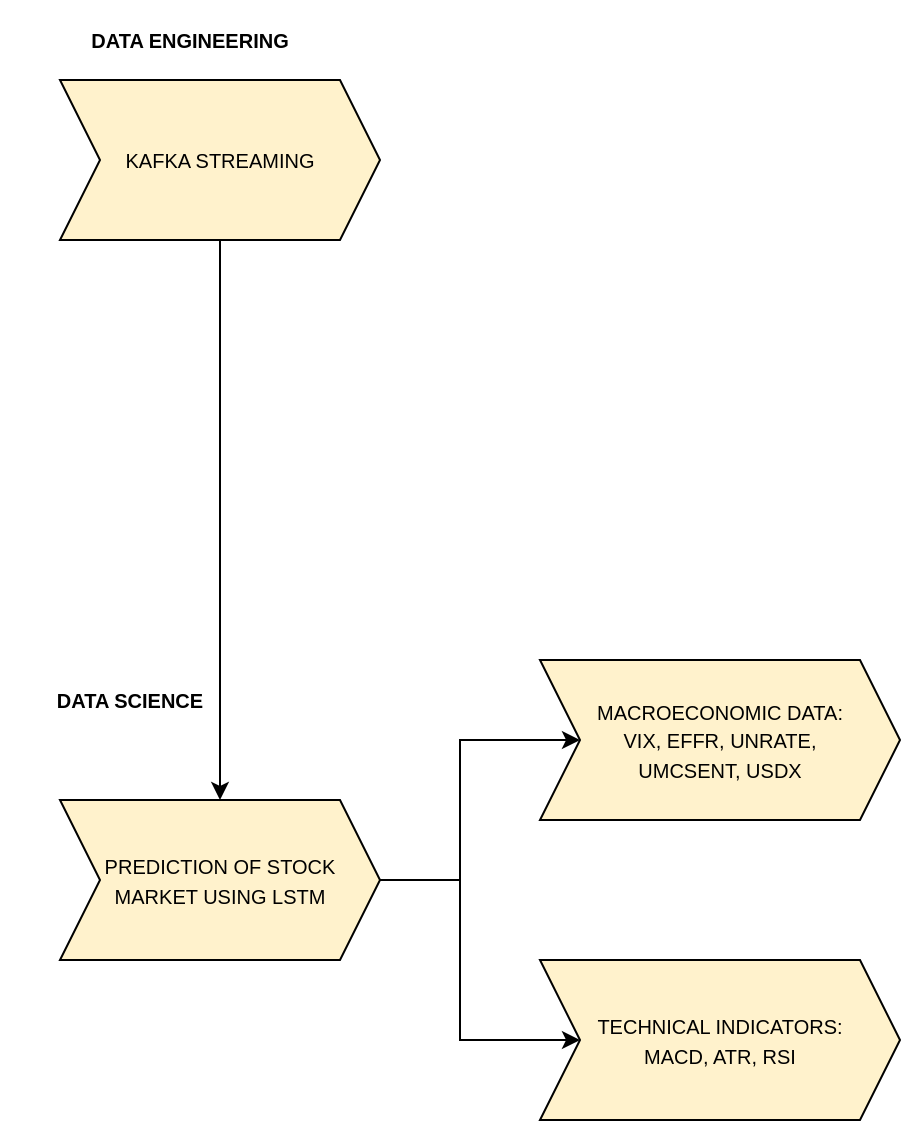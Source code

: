 <mxfile version="20.5.3" type="device"><diagram id="8eurqGAKz8l4-As3veRa" name="Página-1"><mxGraphModel dx="1055" dy="1651" grid="1" gridSize="10" guides="1" tooltips="1" connect="1" arrows="1" fold="1" page="1" pageScale="1" pageWidth="827" pageHeight="1169" math="0" shadow="0"><root><mxCell id="0"/><mxCell id="1" parent="0"/><mxCell id="rafwaWETSwlLOHN4tMYq-9" style="edgeStyle=orthogonalEdgeStyle;rounded=0;orthogonalLoop=1;jettySize=auto;html=1;exitX=1;exitY=0.5;exitDx=0;exitDy=0;entryX=0;entryY=0.5;entryDx=0;entryDy=0;fontSize=10;" edge="1" parent="1" source="rafwaWETSwlLOHN4tMYq-1" target="rafwaWETSwlLOHN4tMYq-8"><mxGeometry relative="1" as="geometry"/></mxCell><mxCell id="rafwaWETSwlLOHN4tMYq-11" style="edgeStyle=orthogonalEdgeStyle;rounded=0;orthogonalLoop=1;jettySize=auto;html=1;exitX=1;exitY=0.5;exitDx=0;exitDy=0;entryX=0;entryY=0.5;entryDx=0;entryDy=0;fontSize=10;" edge="1" parent="1" source="rafwaWETSwlLOHN4tMYq-1" target="rafwaWETSwlLOHN4tMYq-10"><mxGeometry relative="1" as="geometry"/></mxCell><mxCell id="rafwaWETSwlLOHN4tMYq-1" value="&lt;font style=&quot;font-size: 10px;&quot;&gt;PREDICTION OF STOCK MARKET USING LSTM&lt;/font&gt;" style="shape=step;perimeter=stepPerimeter;whiteSpace=wrap;html=1;fixedSize=1;fillColor=#FFF2CC;" vertex="1" parent="1"><mxGeometry x="40" y="80" width="160" height="80" as="geometry"/></mxCell><mxCell id="rafwaWETSwlLOHN4tMYq-7" style="edgeStyle=orthogonalEdgeStyle;rounded=0;orthogonalLoop=1;jettySize=auto;html=1;exitX=0.5;exitY=1;exitDx=0;exitDy=0;entryX=0.5;entryY=0;entryDx=0;entryDy=0;fontSize=10;" edge="1" parent="1" source="rafwaWETSwlLOHN4tMYq-2" target="rafwaWETSwlLOHN4tMYq-1"><mxGeometry relative="1" as="geometry"/></mxCell><mxCell id="rafwaWETSwlLOHN4tMYq-2" value="&lt;font style=&quot;font-size: 10px;&quot;&gt;KAFKA STREAMING&lt;/font&gt;" style="shape=step;perimeter=stepPerimeter;whiteSpace=wrap;html=1;fixedSize=1;fillColor=#FFF2CC;" vertex="1" parent="1"><mxGeometry x="40" y="-280" width="160" height="80" as="geometry"/></mxCell><mxCell id="rafwaWETSwlLOHN4tMYq-4" value="&lt;b&gt;DATA ENGINEERING&lt;/b&gt;" style="text;html=1;strokeColor=none;fillColor=none;align=center;verticalAlign=middle;whiteSpace=wrap;rounded=0;fontSize=10;" vertex="1" parent="1"><mxGeometry x="40" y="-320" width="130" height="40" as="geometry"/></mxCell><mxCell id="rafwaWETSwlLOHN4tMYq-5" value="&lt;b&gt;DATA SCIENCE&lt;/b&gt;" style="text;html=1;strokeColor=none;fillColor=none;align=center;verticalAlign=middle;whiteSpace=wrap;rounded=0;fontSize=10;" vertex="1" parent="1"><mxGeometry x="10" y="10" width="130" height="40" as="geometry"/></mxCell><mxCell id="rafwaWETSwlLOHN4tMYq-8" value="&lt;span style=&quot;font-size: 10px;&quot;&gt;MACROECONOMIC DATA:&lt;br&gt;VIX, EFFR, UNRATE,&lt;br&gt;UMCSENT, USDX&lt;br&gt;&lt;/span&gt;" style="shape=step;perimeter=stepPerimeter;whiteSpace=wrap;html=1;fixedSize=1;fillColor=#FFF2CC;" vertex="1" parent="1"><mxGeometry x="280" y="10" width="180" height="80" as="geometry"/></mxCell><mxCell id="rafwaWETSwlLOHN4tMYq-10" value="&lt;span style=&quot;font-size: 10px;&quot;&gt;TECHNICAL INDICATORS:&lt;br&gt;MACD, ATR, RSI&lt;br&gt;&lt;/span&gt;" style="shape=step;perimeter=stepPerimeter;whiteSpace=wrap;html=1;fixedSize=1;fillColor=#FFF2CC;" vertex="1" parent="1"><mxGeometry x="280" y="160" width="180" height="80" as="geometry"/></mxCell></root></mxGraphModel></diagram></mxfile>